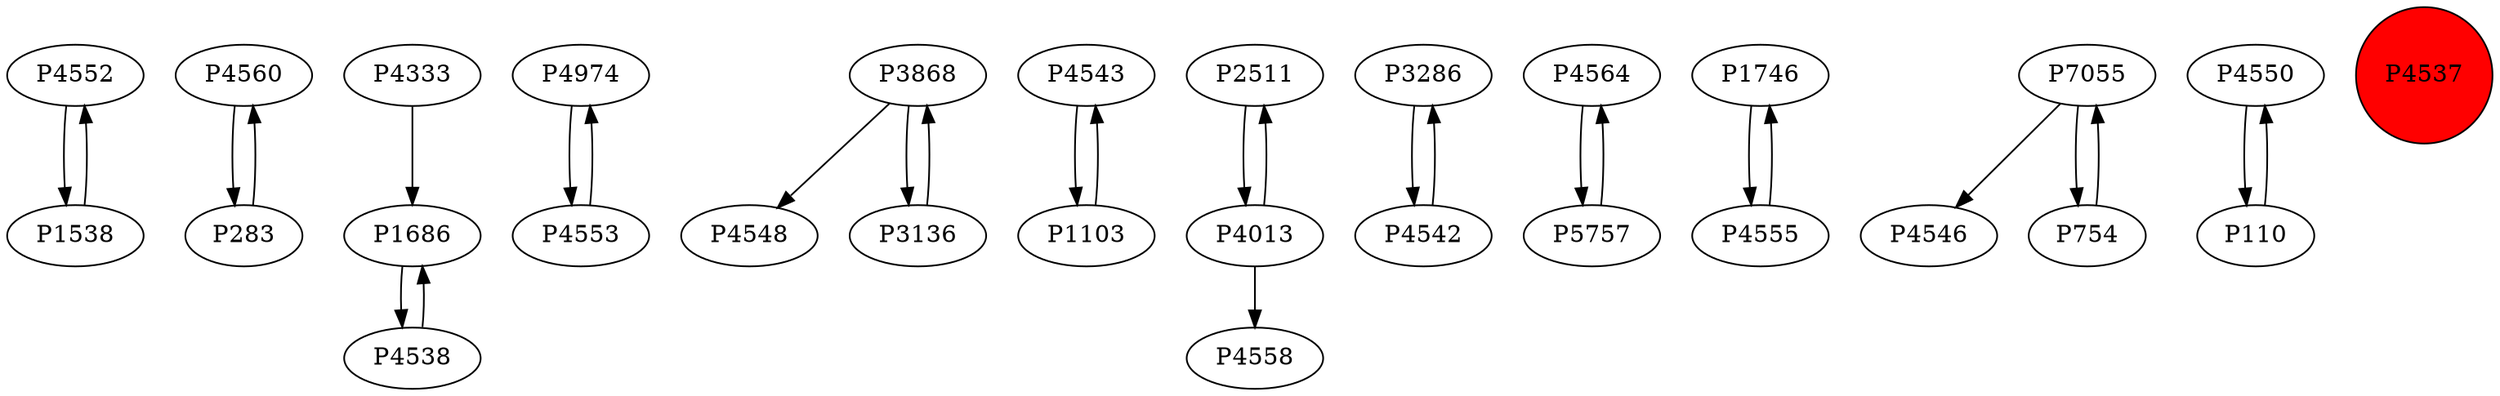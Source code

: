 digraph {
	P4552 -> P1538
	P4560 -> P283
	P1686 -> P4538
	P4974 -> P4553
	P3868 -> P4548
	P4543 -> P1103
	P2511 -> P4013
	P3286 -> P4542
	P4564 -> P5757
	P4538 -> P1686
	P4553 -> P4974
	P4542 -> P3286
	P1746 -> P4555
	P7055 -> P4546
	P5757 -> P4564
	P4013 -> P4558
	P4555 -> P1746
	P283 -> P4560
	P4550 -> P110
	P3136 -> P3868
	P3868 -> P3136
	P4013 -> P2511
	P7055 -> P754
	P754 -> P7055
	P110 -> P4550
	P1538 -> P4552
	P4333 -> P1686
	P1103 -> P4543
	P4537 [shape=circle]
	P4537 [style=filled]
	P4537 [fillcolor=red]
}